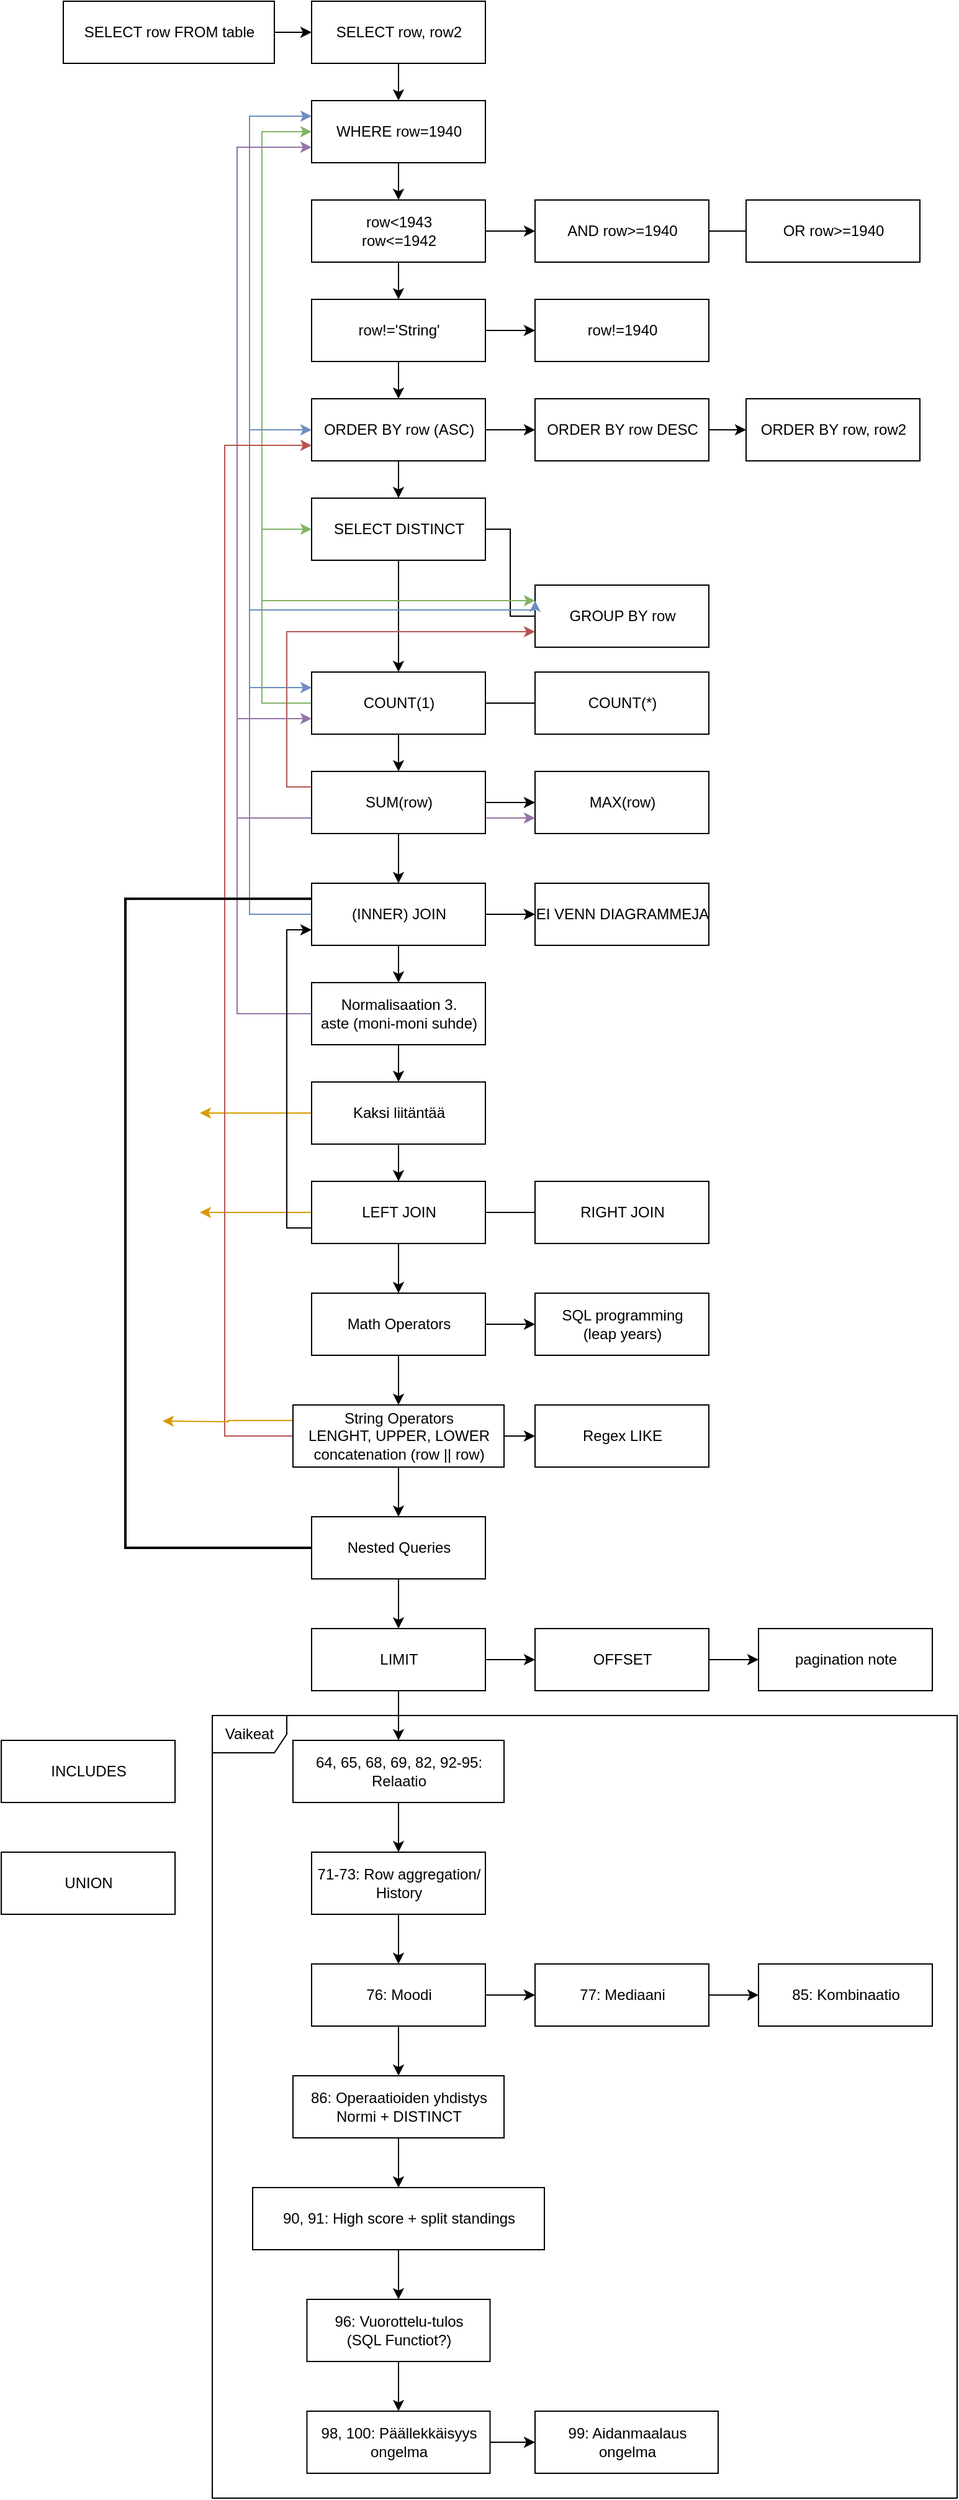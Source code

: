 <mxfile version="13.1.2" type="github"><diagram id="fe1K0F_nXyiXbVtPYHSq" name="Page-1"><mxGraphModel dx="1422" dy="763" grid="1" gridSize="10" guides="1" tooltips="1" connect="1" arrows="1" fold="1" page="1" pageScale="1" pageWidth="827" pageHeight="1169" math="0" shadow="0"><root><mxCell id="0"/><mxCell id="1" parent="0"/><mxCell id="Fb2leozM6I68TaSl_TNl-13" style="edgeStyle=orthogonalEdgeStyle;rounded=0;orthogonalLoop=1;jettySize=auto;html=1;exitX=1;exitY=0.5;exitDx=0;exitDy=0;entryX=0;entryY=0.5;entryDx=0;entryDy=0;" edge="1" parent="1" source="Fb2leozM6I68TaSl_TNl-1" target="Fb2leozM6I68TaSl_TNl-2"><mxGeometry relative="1" as="geometry"/></mxCell><mxCell id="Fb2leozM6I68TaSl_TNl-1" value="SELECT row FROM table" style="html=1;" vertex="1" parent="1"><mxGeometry x="80" y="200" width="170" height="50" as="geometry"/></mxCell><mxCell id="Fb2leozM6I68TaSl_TNl-14" style="edgeStyle=orthogonalEdgeStyle;rounded=0;orthogonalLoop=1;jettySize=auto;html=1;exitX=0.5;exitY=1;exitDx=0;exitDy=0;entryX=0.5;entryY=0;entryDx=0;entryDy=0;" edge="1" parent="1" source="Fb2leozM6I68TaSl_TNl-2" target="Fb2leozM6I68TaSl_TNl-3"><mxGeometry relative="1" as="geometry"/></mxCell><mxCell id="Fb2leozM6I68TaSl_TNl-2" value="SELECT row, row2" style="html=1;" vertex="1" parent="1"><mxGeometry x="280" y="200" width="140" height="50" as="geometry"/></mxCell><mxCell id="Fb2leozM6I68TaSl_TNl-16" style="edgeStyle=orthogonalEdgeStyle;rounded=0;orthogonalLoop=1;jettySize=auto;html=1;exitX=0.5;exitY=1;exitDx=0;exitDy=0;entryX=0.5;entryY=0;entryDx=0;entryDy=0;" edge="1" parent="1" source="Fb2leozM6I68TaSl_TNl-3" target="Fb2leozM6I68TaSl_TNl-4"><mxGeometry relative="1" as="geometry"/></mxCell><mxCell id="Fb2leozM6I68TaSl_TNl-3" value="WHERE row=1940" style="html=1;" vertex="1" parent="1"><mxGeometry x="280" y="280" width="140" height="50" as="geometry"/></mxCell><mxCell id="Fb2leozM6I68TaSl_TNl-17" style="edgeStyle=orthogonalEdgeStyle;rounded=0;orthogonalLoop=1;jettySize=auto;html=1;exitX=1;exitY=0.5;exitDx=0;exitDy=0;entryX=0;entryY=0.5;entryDx=0;entryDy=0;" edge="1" parent="1" source="Fb2leozM6I68TaSl_TNl-4" target="Fb2leozM6I68TaSl_TNl-5"><mxGeometry relative="1" as="geometry"/></mxCell><mxCell id="Fb2leozM6I68TaSl_TNl-18" style="edgeStyle=orthogonalEdgeStyle;rounded=0;orthogonalLoop=1;jettySize=auto;html=1;exitX=0.5;exitY=1;exitDx=0;exitDy=0;entryX=0.5;entryY=0;entryDx=0;entryDy=0;" edge="1" parent="1" source="Fb2leozM6I68TaSl_TNl-4" target="Fb2leozM6I68TaSl_TNl-6"><mxGeometry relative="1" as="geometry"/></mxCell><mxCell id="Fb2leozM6I68TaSl_TNl-4" value="row&amp;lt;1943&lt;br&gt;row&amp;lt;=1942" style="html=1;" vertex="1" parent="1"><mxGeometry x="280" y="360" width="140" height="50" as="geometry"/></mxCell><mxCell id="Fb2leozM6I68TaSl_TNl-26" style="edgeStyle=orthogonalEdgeStyle;rounded=0;orthogonalLoop=1;jettySize=auto;html=1;exitX=1;exitY=0.5;exitDx=0;exitDy=0;entryX=0;entryY=0.5;entryDx=0;entryDy=0;endArrow=none;endFill=0;" edge="1" parent="1" source="Fb2leozM6I68TaSl_TNl-5" target="Fb2leozM6I68TaSl_TNl-25"><mxGeometry relative="1" as="geometry"/></mxCell><mxCell id="Fb2leozM6I68TaSl_TNl-5" value="AND row&amp;gt;=1940" style="html=1;" vertex="1" parent="1"><mxGeometry x="460" y="360" width="140" height="50" as="geometry"/></mxCell><mxCell id="Fb2leozM6I68TaSl_TNl-19" style="edgeStyle=orthogonalEdgeStyle;rounded=0;orthogonalLoop=1;jettySize=auto;html=1;exitX=1;exitY=0.5;exitDx=0;exitDy=0;entryX=0;entryY=0.5;entryDx=0;entryDy=0;" edge="1" parent="1" source="Fb2leozM6I68TaSl_TNl-6" target="Fb2leozM6I68TaSl_TNl-7"><mxGeometry relative="1" as="geometry"/></mxCell><mxCell id="Fb2leozM6I68TaSl_TNl-20" style="edgeStyle=orthogonalEdgeStyle;rounded=0;orthogonalLoop=1;jettySize=auto;html=1;exitX=0.5;exitY=1;exitDx=0;exitDy=0;entryX=0.5;entryY=0;entryDx=0;entryDy=0;" edge="1" parent="1" source="Fb2leozM6I68TaSl_TNl-6" target="Fb2leozM6I68TaSl_TNl-8"><mxGeometry relative="1" as="geometry"/></mxCell><mxCell id="Fb2leozM6I68TaSl_TNl-6" value="row!='String'" style="html=1;" vertex="1" parent="1"><mxGeometry x="280" y="440" width="140" height="50" as="geometry"/></mxCell><mxCell id="Fb2leozM6I68TaSl_TNl-7" value="row!=1940" style="html=1;" vertex="1" parent="1"><mxGeometry x="460" y="440" width="140" height="50" as="geometry"/></mxCell><mxCell id="Fb2leozM6I68TaSl_TNl-21" style="edgeStyle=orthogonalEdgeStyle;rounded=0;orthogonalLoop=1;jettySize=auto;html=1;exitX=1;exitY=0.5;exitDx=0;exitDy=0;entryX=0;entryY=0.5;entryDx=0;entryDy=0;" edge="1" parent="1" source="Fb2leozM6I68TaSl_TNl-8" target="Fb2leozM6I68TaSl_TNl-9"><mxGeometry relative="1" as="geometry"/></mxCell><mxCell id="Fb2leozM6I68TaSl_TNl-23" style="edgeStyle=orthogonalEdgeStyle;rounded=0;orthogonalLoop=1;jettySize=auto;html=1;exitX=0.5;exitY=1;exitDx=0;exitDy=0;entryX=0.5;entryY=0;entryDx=0;entryDy=0;" edge="1" parent="1" source="Fb2leozM6I68TaSl_TNl-8" target="Fb2leozM6I68TaSl_TNl-11"><mxGeometry relative="1" as="geometry"/></mxCell><mxCell id="Fb2leozM6I68TaSl_TNl-8" value="ORDER BY row (ASC)" style="html=1;" vertex="1" parent="1"><mxGeometry x="280" y="520" width="140" height="50" as="geometry"/></mxCell><mxCell id="Fb2leozM6I68TaSl_TNl-22" style="edgeStyle=orthogonalEdgeStyle;rounded=0;orthogonalLoop=1;jettySize=auto;html=1;exitX=1;exitY=0.5;exitDx=0;exitDy=0;entryX=0;entryY=0.5;entryDx=0;entryDy=0;" edge="1" parent="1" source="Fb2leozM6I68TaSl_TNl-9" target="Fb2leozM6I68TaSl_TNl-10"><mxGeometry relative="1" as="geometry"/></mxCell><mxCell id="Fb2leozM6I68TaSl_TNl-9" value="ORDER BY row DESC" style="html=1;" vertex="1" parent="1"><mxGeometry x="460" y="520" width="140" height="50" as="geometry"/></mxCell><mxCell id="Fb2leozM6I68TaSl_TNl-10" value="ORDER BY row, row2" style="html=1;" vertex="1" parent="1"><mxGeometry x="630" y="520" width="140" height="50" as="geometry"/></mxCell><mxCell id="Fb2leozM6I68TaSl_TNl-24" style="edgeStyle=orthogonalEdgeStyle;rounded=0;orthogonalLoop=1;jettySize=auto;html=1;exitX=1;exitY=0.5;exitDx=0;exitDy=0;entryX=0;entryY=0.5;entryDx=0;entryDy=0;endArrow=none;endFill=0;" edge="1" parent="1" source="Fb2leozM6I68TaSl_TNl-11" target="Fb2leozM6I68TaSl_TNl-12"><mxGeometry relative="1" as="geometry"/></mxCell><mxCell id="Fb2leozM6I68TaSl_TNl-28" style="edgeStyle=orthogonalEdgeStyle;rounded=0;orthogonalLoop=1;jettySize=auto;html=1;exitX=0.5;exitY=1;exitDx=0;exitDy=0;entryX=0.5;entryY=0;entryDx=0;entryDy=0;endArrow=classic;endFill=1;" edge="1" parent="1" source="Fb2leozM6I68TaSl_TNl-11" target="Fb2leozM6I68TaSl_TNl-27"><mxGeometry relative="1" as="geometry"/></mxCell><mxCell id="Fb2leozM6I68TaSl_TNl-11" value="SELECT DISTINCT" style="html=1;" vertex="1" parent="1"><mxGeometry x="280" y="600" width="140" height="50" as="geometry"/></mxCell><mxCell id="Fb2leozM6I68TaSl_TNl-12" value="GROUP BY row" style="html=1;" vertex="1" parent="1"><mxGeometry x="460" y="670" width="140" height="50" as="geometry"/></mxCell><mxCell id="Fb2leozM6I68TaSl_TNl-25" value="OR row&amp;gt;=1940" style="html=1;" vertex="1" parent="1"><mxGeometry x="630" y="360" width="140" height="50" as="geometry"/></mxCell><mxCell id="Fb2leozM6I68TaSl_TNl-30" style="edgeStyle=orthogonalEdgeStyle;rounded=0;orthogonalLoop=1;jettySize=auto;html=1;exitX=1;exitY=0.5;exitDx=0;exitDy=0;entryX=0;entryY=0.5;entryDx=0;entryDy=0;endArrow=none;endFill=0;" edge="1" parent="1" source="Fb2leozM6I68TaSl_TNl-27" target="Fb2leozM6I68TaSl_TNl-29"><mxGeometry relative="1" as="geometry"/></mxCell><mxCell id="Fb2leozM6I68TaSl_TNl-31" style="edgeStyle=orthogonalEdgeStyle;rounded=0;orthogonalLoop=1;jettySize=auto;html=1;exitX=0;exitY=0.5;exitDx=0;exitDy=0;entryX=0;entryY=0.5;entryDx=0;entryDy=0;endArrow=classic;endFill=1;fillColor=#d5e8d4;strokeColor=#82b366;" edge="1" parent="1" source="Fb2leozM6I68TaSl_TNl-27" target="Fb2leozM6I68TaSl_TNl-3"><mxGeometry relative="1" as="geometry"><Array as="points"><mxPoint x="240" y="765"/><mxPoint x="240" y="305"/></Array></mxGeometry></mxCell><mxCell id="Fb2leozM6I68TaSl_TNl-33" style="edgeStyle=orthogonalEdgeStyle;rounded=0;orthogonalLoop=1;jettySize=auto;html=1;exitX=0.5;exitY=1;exitDx=0;exitDy=0;entryX=0.5;entryY=0;entryDx=0;entryDy=0;endArrow=classic;endFill=1;" edge="1" parent="1" source="Fb2leozM6I68TaSl_TNl-27" target="Fb2leozM6I68TaSl_TNl-32"><mxGeometry relative="1" as="geometry"/></mxCell><mxCell id="Fb2leozM6I68TaSl_TNl-37" style="edgeStyle=orthogonalEdgeStyle;rounded=0;orthogonalLoop=1;jettySize=auto;html=1;exitX=0;exitY=0.5;exitDx=0;exitDy=0;entryX=0;entryY=0.5;entryDx=0;entryDy=0;endArrow=classic;endFill=1;fillColor=#d5e8d4;strokeColor=#82b366;" edge="1" parent="1" source="Fb2leozM6I68TaSl_TNl-27" target="Fb2leozM6I68TaSl_TNl-11"><mxGeometry relative="1" as="geometry"><Array as="points"><mxPoint x="240" y="765"/><mxPoint x="240" y="625"/></Array></mxGeometry></mxCell><mxCell id="Fb2leozM6I68TaSl_TNl-39" style="edgeStyle=orthogonalEdgeStyle;rounded=0;orthogonalLoop=1;jettySize=auto;html=1;exitX=0;exitY=0.5;exitDx=0;exitDy=0;entryX=0;entryY=0.25;entryDx=0;entryDy=0;endArrow=classic;endFill=1;fillColor=#d5e8d4;strokeColor=#82b366;" edge="1" parent="1" source="Fb2leozM6I68TaSl_TNl-27" target="Fb2leozM6I68TaSl_TNl-12"><mxGeometry relative="1" as="geometry"><Array as="points"><mxPoint x="240" y="765"/><mxPoint x="240" y="683"/></Array></mxGeometry></mxCell><mxCell id="Fb2leozM6I68TaSl_TNl-27" value="COUNT(1)" style="html=1;" vertex="1" parent="1"><mxGeometry x="280" y="740" width="140" height="50" as="geometry"/></mxCell><mxCell id="Fb2leozM6I68TaSl_TNl-29" value="COUNT(*)" style="html=1;" vertex="1" parent="1"><mxGeometry x="460" y="740" width="140" height="50" as="geometry"/></mxCell><mxCell id="Fb2leozM6I68TaSl_TNl-35" style="edgeStyle=orthogonalEdgeStyle;rounded=0;orthogonalLoop=1;jettySize=auto;html=1;exitX=1;exitY=0.5;exitDx=0;exitDy=0;entryX=0;entryY=0.5;entryDx=0;entryDy=0;endArrow=classic;endFill=1;" edge="1" parent="1" source="Fb2leozM6I68TaSl_TNl-32" target="Fb2leozM6I68TaSl_TNl-34"><mxGeometry relative="1" as="geometry"/></mxCell><mxCell id="Fb2leozM6I68TaSl_TNl-40" style="edgeStyle=orthogonalEdgeStyle;rounded=0;orthogonalLoop=1;jettySize=auto;html=1;exitX=0;exitY=0.25;exitDx=0;exitDy=0;entryX=0;entryY=0.75;entryDx=0;entryDy=0;endArrow=classic;endFill=1;fillColor=#f8cecc;strokeColor=#b85450;" edge="1" parent="1" source="Fb2leozM6I68TaSl_TNl-32" target="Fb2leozM6I68TaSl_TNl-12"><mxGeometry relative="1" as="geometry"/></mxCell><mxCell id="Fb2leozM6I68TaSl_TNl-42" style="edgeStyle=orthogonalEdgeStyle;rounded=0;orthogonalLoop=1;jettySize=auto;html=1;exitX=0.5;exitY=1;exitDx=0;exitDy=0;entryX=0.5;entryY=0;entryDx=0;entryDy=0;endArrow=classic;endFill=1;" edge="1" parent="1" source="Fb2leozM6I68TaSl_TNl-32" target="Fb2leozM6I68TaSl_TNl-41"><mxGeometry relative="1" as="geometry"/></mxCell><mxCell id="Fb2leozM6I68TaSl_TNl-34" value="MAX(row)" style="html=1;" vertex="1" parent="1"><mxGeometry x="460" y="820" width="140" height="50" as="geometry"/></mxCell><mxCell id="Fb2leozM6I68TaSl_TNl-43" style="edgeStyle=orthogonalEdgeStyle;rounded=0;orthogonalLoop=1;jettySize=auto;html=1;exitX=0;exitY=0.5;exitDx=0;exitDy=0;entryX=0;entryY=0.25;entryDx=0;entryDy=0;endArrow=classic;endFill=1;fillColor=#dae8fc;strokeColor=#6c8ebf;" edge="1" parent="1" source="Fb2leozM6I68TaSl_TNl-41" target="Fb2leozM6I68TaSl_TNl-3"><mxGeometry relative="1" as="geometry"><Array as="points"><mxPoint x="230" y="935"/><mxPoint x="230" y="293"/></Array></mxGeometry></mxCell><mxCell id="Fb2leozM6I68TaSl_TNl-44" style="edgeStyle=orthogonalEdgeStyle;rounded=0;orthogonalLoop=1;jettySize=auto;html=1;exitX=0;exitY=0.5;exitDx=0;exitDy=0;entryX=0;entryY=0.5;entryDx=0;entryDy=0;endArrow=classic;endFill=1;fillColor=#dae8fc;strokeColor=#6c8ebf;" edge="1" parent="1" source="Fb2leozM6I68TaSl_TNl-41" target="Fb2leozM6I68TaSl_TNl-8"><mxGeometry relative="1" as="geometry"><Array as="points"><mxPoint x="230" y="935"/><mxPoint x="230" y="545"/></Array></mxGeometry></mxCell><mxCell id="Fb2leozM6I68TaSl_TNl-45" style="edgeStyle=orthogonalEdgeStyle;rounded=0;orthogonalLoop=1;jettySize=auto;html=1;exitX=0;exitY=0.5;exitDx=0;exitDy=0;entryX=0;entryY=0.25;entryDx=0;entryDy=0;endArrow=classic;endFill=1;fillColor=#dae8fc;strokeColor=#6c8ebf;" edge="1" parent="1" source="Fb2leozM6I68TaSl_TNl-41" target="Fb2leozM6I68TaSl_TNl-12"><mxGeometry relative="1" as="geometry"><Array as="points"><mxPoint x="230" y="935"/><mxPoint x="230" y="690"/><mxPoint x="460" y="690"/></Array></mxGeometry></mxCell><mxCell id="Fb2leozM6I68TaSl_TNl-46" style="edgeStyle=orthogonalEdgeStyle;rounded=0;orthogonalLoop=1;jettySize=auto;html=1;exitX=0;exitY=0.5;exitDx=0;exitDy=0;entryX=0;entryY=0.25;entryDx=0;entryDy=0;endArrow=classic;endFill=1;fillColor=#dae8fc;strokeColor=#6c8ebf;" edge="1" parent="1" source="Fb2leozM6I68TaSl_TNl-41" target="Fb2leozM6I68TaSl_TNl-27"><mxGeometry relative="1" as="geometry"><Array as="points"><mxPoint x="230" y="935"/><mxPoint x="230" y="753"/></Array></mxGeometry></mxCell><mxCell id="Fb2leozM6I68TaSl_TNl-48" style="edgeStyle=orthogonalEdgeStyle;rounded=0;orthogonalLoop=1;jettySize=auto;html=1;exitX=0.5;exitY=1;exitDx=0;exitDy=0;entryX=0.5;entryY=0;entryDx=0;entryDy=0;endArrow=classic;endFill=1;" edge="1" parent="1" source="Fb2leozM6I68TaSl_TNl-41" target="Fb2leozM6I68TaSl_TNl-47"><mxGeometry relative="1" as="geometry"/></mxCell><mxCell id="Fb2leozM6I68TaSl_TNl-93" style="edgeStyle=orthogonalEdgeStyle;rounded=0;orthogonalLoop=1;jettySize=auto;html=1;exitX=1;exitY=0.5;exitDx=0;exitDy=0;entryX=0;entryY=0.5;entryDx=0;entryDy=0;endArrow=classic;endFill=1;strokeWidth=1;" edge="1" parent="1" source="Fb2leozM6I68TaSl_TNl-41" target="Fb2leozM6I68TaSl_TNl-92"><mxGeometry relative="1" as="geometry"/></mxCell><mxCell id="Fb2leozM6I68TaSl_TNl-41" value="(INNER) JOIN" style="html=1;" vertex="1" parent="1"><mxGeometry x="280" y="910" width="140" height="50" as="geometry"/></mxCell><mxCell id="Fb2leozM6I68TaSl_TNl-49" style="edgeStyle=orthogonalEdgeStyle;rounded=0;orthogonalLoop=1;jettySize=auto;html=1;exitX=0;exitY=0.5;exitDx=0;exitDy=0;entryX=0;entryY=0.75;entryDx=0;entryDy=0;endArrow=classic;endFill=1;fillColor=#e1d5e7;strokeColor=#9673a6;" edge="1" parent="1" source="Fb2leozM6I68TaSl_TNl-47" target="Fb2leozM6I68TaSl_TNl-3"><mxGeometry relative="1" as="geometry"><Array as="points"><mxPoint x="220" y="1015"/><mxPoint x="220" y="318"/></Array></mxGeometry></mxCell><mxCell id="Fb2leozM6I68TaSl_TNl-50" style="edgeStyle=orthogonalEdgeStyle;rounded=0;orthogonalLoop=1;jettySize=auto;html=1;exitX=0;exitY=0.5;exitDx=0;exitDy=0;entryX=0;entryY=0.75;entryDx=0;entryDy=0;endArrow=classic;endFill=1;fillColor=#e1d5e7;strokeColor=#9673a6;" edge="1" parent="1" source="Fb2leozM6I68TaSl_TNl-47" target="Fb2leozM6I68TaSl_TNl-27"><mxGeometry relative="1" as="geometry"><Array as="points"><mxPoint x="220" y="1015"/><mxPoint x="220" y="778"/></Array></mxGeometry></mxCell><mxCell id="Fb2leozM6I68TaSl_TNl-51" style="edgeStyle=orthogonalEdgeStyle;rounded=0;orthogonalLoop=1;jettySize=auto;html=1;exitX=0;exitY=0.5;exitDx=0;exitDy=0;entryX=0;entryY=0.75;entryDx=0;entryDy=0;endArrow=classic;endFill=1;fillColor=#e1d5e7;strokeColor=#9673a6;" edge="1" parent="1" source="Fb2leozM6I68TaSl_TNl-47" target="Fb2leozM6I68TaSl_TNl-34"><mxGeometry relative="1" as="geometry"><Array as="points"><mxPoint x="220" y="1015"/><mxPoint x="220" y="858"/></Array></mxGeometry></mxCell><mxCell id="Fb2leozM6I68TaSl_TNl-53" style="edgeStyle=orthogonalEdgeStyle;rounded=0;orthogonalLoop=1;jettySize=auto;html=1;exitX=0.5;exitY=1;exitDx=0;exitDy=0;entryX=0.5;entryY=0;entryDx=0;entryDy=0;endArrow=classic;endFill=1;" edge="1" parent="1" source="Fb2leozM6I68TaSl_TNl-47" target="Fb2leozM6I68TaSl_TNl-52"><mxGeometry relative="1" as="geometry"/></mxCell><mxCell id="Fb2leozM6I68TaSl_TNl-47" value="&lt;div&gt;Normalisaation 3.&lt;/div&gt;&lt;div&gt;aste (moni-moni suhde)&lt;br&gt;&lt;/div&gt;" style="html=1;" vertex="1" parent="1"><mxGeometry x="280" y="990" width="140" height="50" as="geometry"/></mxCell><mxCell id="Fb2leozM6I68TaSl_TNl-32" value="SUM(row)" style="html=1;" vertex="1" parent="1"><mxGeometry x="280" y="820" width="140" height="50" as="geometry"/></mxCell><mxCell id="Fb2leozM6I68TaSl_TNl-54" style="edgeStyle=orthogonalEdgeStyle;rounded=0;orthogonalLoop=1;jettySize=auto;html=1;exitX=0;exitY=0.5;exitDx=0;exitDy=0;endArrow=classic;endFill=1;fillColor=#ffe6cc;strokeColor=#d79b00;" edge="1" parent="1" source="Fb2leozM6I68TaSl_TNl-52"><mxGeometry relative="1" as="geometry"><mxPoint x="190" y="1095" as="targetPoint"/></mxGeometry></mxCell><mxCell id="Fb2leozM6I68TaSl_TNl-56" style="edgeStyle=orthogonalEdgeStyle;rounded=0;orthogonalLoop=1;jettySize=auto;html=1;exitX=0.5;exitY=1;exitDx=0;exitDy=0;endArrow=classic;endFill=1;" edge="1" parent="1" source="Fb2leozM6I68TaSl_TNl-52" target="Fb2leozM6I68TaSl_TNl-55"><mxGeometry relative="1" as="geometry"/></mxCell><mxCell id="Fb2leozM6I68TaSl_TNl-52" value="Kaksi liitäntää" style="html=1;" vertex="1" parent="1"><mxGeometry x="280" y="1070" width="140" height="50" as="geometry"/></mxCell><mxCell id="Fb2leozM6I68TaSl_TNl-57" style="edgeStyle=orthogonalEdgeStyle;rounded=0;orthogonalLoop=1;jettySize=auto;html=1;exitX=0;exitY=0.5;exitDx=0;exitDy=0;endArrow=classic;endFill=1;fillColor=#ffe6cc;strokeColor=#d79b00;" edge="1" parent="1" source="Fb2leozM6I68TaSl_TNl-55"><mxGeometry relative="1" as="geometry"><mxPoint x="190" y="1175" as="targetPoint"/></mxGeometry></mxCell><mxCell id="Fb2leozM6I68TaSl_TNl-58" style="edgeStyle=orthogonalEdgeStyle;rounded=0;orthogonalLoop=1;jettySize=auto;html=1;exitX=0;exitY=0.75;exitDx=0;exitDy=0;entryX=0;entryY=0.75;entryDx=0;entryDy=0;endArrow=classic;endFill=1;" edge="1" parent="1" source="Fb2leozM6I68TaSl_TNl-55" target="Fb2leozM6I68TaSl_TNl-41"><mxGeometry relative="1" as="geometry"/></mxCell><mxCell id="Fb2leozM6I68TaSl_TNl-60" style="edgeStyle=orthogonalEdgeStyle;rounded=0;orthogonalLoop=1;jettySize=auto;html=1;exitX=1;exitY=0.5;exitDx=0;exitDy=0;entryX=0;entryY=0.5;entryDx=0;entryDy=0;endArrow=none;endFill=0;" edge="1" parent="1" source="Fb2leozM6I68TaSl_TNl-55" target="Fb2leozM6I68TaSl_TNl-59"><mxGeometry relative="1" as="geometry"/></mxCell><mxCell id="Fb2leozM6I68TaSl_TNl-62" style="edgeStyle=orthogonalEdgeStyle;rounded=0;orthogonalLoop=1;jettySize=auto;html=1;exitX=0.5;exitY=1;exitDx=0;exitDy=0;entryX=0.5;entryY=0;entryDx=0;entryDy=0;endArrow=classic;endFill=1;" edge="1" parent="1" source="Fb2leozM6I68TaSl_TNl-55" target="Fb2leozM6I68TaSl_TNl-61"><mxGeometry relative="1" as="geometry"/></mxCell><mxCell id="Fb2leozM6I68TaSl_TNl-55" value="LEFT JOIN" style="html=1;" vertex="1" parent="1"><mxGeometry x="280" y="1150" width="140" height="50" as="geometry"/></mxCell><mxCell id="Fb2leozM6I68TaSl_TNl-59" value="RIGHT JOIN" style="html=1;" vertex="1" parent="1"><mxGeometry x="460" y="1150" width="140" height="50" as="geometry"/></mxCell><mxCell id="Fb2leozM6I68TaSl_TNl-64" style="edgeStyle=orthogonalEdgeStyle;rounded=0;orthogonalLoop=1;jettySize=auto;html=1;exitX=0.5;exitY=1;exitDx=0;exitDy=0;entryX=0.5;entryY=0;entryDx=0;entryDy=0;endArrow=classic;endFill=1;" edge="1" parent="1" source="Fb2leozM6I68TaSl_TNl-61" target="Fb2leozM6I68TaSl_TNl-63"><mxGeometry relative="1" as="geometry"/></mxCell><mxCell id="Fb2leozM6I68TaSl_TNl-68" style="edgeStyle=orthogonalEdgeStyle;rounded=0;orthogonalLoop=1;jettySize=auto;html=1;exitX=1;exitY=0.5;exitDx=0;exitDy=0;entryX=0;entryY=0.5;entryDx=0;entryDy=0;endArrow=classic;endFill=1;" edge="1" parent="1" source="Fb2leozM6I68TaSl_TNl-61" target="Fb2leozM6I68TaSl_TNl-67"><mxGeometry relative="1" as="geometry"/></mxCell><mxCell id="Fb2leozM6I68TaSl_TNl-61" value="Math Operators" style="html=1;" vertex="1" parent="1"><mxGeometry x="280" y="1240" width="140" height="50" as="geometry"/></mxCell><mxCell id="Fb2leozM6I68TaSl_TNl-65" style="edgeStyle=orthogonalEdgeStyle;rounded=0;orthogonalLoop=1;jettySize=auto;html=1;exitX=0;exitY=0.5;exitDx=0;exitDy=0;entryX=0;entryY=0.75;entryDx=0;entryDy=0;endArrow=classic;endFill=1;fillColor=#f8cecc;strokeColor=#b85450;" edge="1" parent="1" source="Fb2leozM6I68TaSl_TNl-63" target="Fb2leozM6I68TaSl_TNl-8"><mxGeometry relative="1" as="geometry"><Array as="points"><mxPoint x="210" y="1355"/><mxPoint x="210" y="558"/></Array></mxGeometry></mxCell><mxCell id="Fb2leozM6I68TaSl_TNl-66" style="edgeStyle=orthogonalEdgeStyle;rounded=0;orthogonalLoop=1;jettySize=auto;html=1;exitX=0;exitY=0.25;exitDx=0;exitDy=0;endArrow=classic;endFill=1;fillColor=#ffe6cc;strokeColor=#d79b00;" edge="1" parent="1" source="Fb2leozM6I68TaSl_TNl-63"><mxGeometry relative="1" as="geometry"><mxPoint x="160" y="1343" as="targetPoint"/></mxGeometry></mxCell><mxCell id="Fb2leozM6I68TaSl_TNl-70" style="edgeStyle=orthogonalEdgeStyle;rounded=0;orthogonalLoop=1;jettySize=auto;html=1;exitX=0.5;exitY=1;exitDx=0;exitDy=0;entryX=0.5;entryY=0;entryDx=0;entryDy=0;endArrow=classic;endFill=1;" edge="1" parent="1" source="Fb2leozM6I68TaSl_TNl-63" target="Fb2leozM6I68TaSl_TNl-69"><mxGeometry relative="1" as="geometry"/></mxCell><mxCell id="Fb2leozM6I68TaSl_TNl-79" style="edgeStyle=orthogonalEdgeStyle;rounded=0;orthogonalLoop=1;jettySize=auto;html=1;exitX=1;exitY=0.5;exitDx=0;exitDy=0;entryX=0;entryY=0.5;entryDx=0;entryDy=0;endArrow=classic;endFill=1;strokeWidth=1;" edge="1" parent="1" source="Fb2leozM6I68TaSl_TNl-63" target="Fb2leozM6I68TaSl_TNl-78"><mxGeometry relative="1" as="geometry"/></mxCell><mxCell id="Fb2leozM6I68TaSl_TNl-63" value="String Operators&lt;br&gt;LENGHT, UPPER, LOWER&lt;br&gt;concatenation (row || row)" style="html=1;" vertex="1" parent="1"><mxGeometry x="265" y="1330" width="170" height="50" as="geometry"/></mxCell><mxCell id="Fb2leozM6I68TaSl_TNl-67" value="SQL programming&lt;br&gt;(leap years)" style="html=1;" vertex="1" parent="1"><mxGeometry x="460" y="1240" width="140" height="50" as="geometry"/></mxCell><mxCell id="Fb2leozM6I68TaSl_TNl-71" style="edgeStyle=orthogonalEdgeStyle;rounded=0;orthogonalLoop=1;jettySize=auto;html=1;exitX=0;exitY=0.5;exitDx=0;exitDy=0;entryX=0;entryY=0.25;entryDx=0;entryDy=0;endArrow=none;endFill=0;strokeWidth=2;" edge="1" parent="1" source="Fb2leozM6I68TaSl_TNl-69" target="Fb2leozM6I68TaSl_TNl-41"><mxGeometry relative="1" as="geometry"><Array as="points"><mxPoint x="130" y="1445"/><mxPoint x="130" y="923"/></Array></mxGeometry></mxCell><mxCell id="Fb2leozM6I68TaSl_TNl-73" style="edgeStyle=orthogonalEdgeStyle;rounded=0;orthogonalLoop=1;jettySize=auto;html=1;exitX=0.5;exitY=1;exitDx=0;exitDy=0;entryX=0.5;entryY=0;entryDx=0;entryDy=0;endArrow=classic;endFill=1;strokeWidth=1;" edge="1" parent="1" source="Fb2leozM6I68TaSl_TNl-69" target="Fb2leozM6I68TaSl_TNl-72"><mxGeometry relative="1" as="geometry"/></mxCell><mxCell id="Fb2leozM6I68TaSl_TNl-69" value="Nested Queries" style="html=1;" vertex="1" parent="1"><mxGeometry x="280" y="1420" width="140" height="50" as="geometry"/></mxCell><mxCell id="Fb2leozM6I68TaSl_TNl-75" style="edgeStyle=orthogonalEdgeStyle;rounded=0;orthogonalLoop=1;jettySize=auto;html=1;exitX=1;exitY=0.5;exitDx=0;exitDy=0;entryX=0;entryY=0.5;entryDx=0;entryDy=0;endArrow=classic;endFill=1;strokeWidth=1;" edge="1" parent="1" source="Fb2leozM6I68TaSl_TNl-72" target="Fb2leozM6I68TaSl_TNl-74"><mxGeometry relative="1" as="geometry"/></mxCell><mxCell id="Fb2leozM6I68TaSl_TNl-81" style="edgeStyle=orthogonalEdgeStyle;rounded=0;orthogonalLoop=1;jettySize=auto;html=1;exitX=0.5;exitY=1;exitDx=0;exitDy=0;entryX=0.5;entryY=0;entryDx=0;entryDy=0;endArrow=classic;endFill=1;strokeWidth=1;" edge="1" parent="1" source="Fb2leozM6I68TaSl_TNl-72" target="Fb2leozM6I68TaSl_TNl-80"><mxGeometry relative="1" as="geometry"/></mxCell><mxCell id="Fb2leozM6I68TaSl_TNl-72" value="LIMIT" style="html=1;" vertex="1" parent="1"><mxGeometry x="280" y="1510" width="140" height="50" as="geometry"/></mxCell><mxCell id="Fb2leozM6I68TaSl_TNl-77" style="edgeStyle=orthogonalEdgeStyle;rounded=0;orthogonalLoop=1;jettySize=auto;html=1;exitX=1;exitY=0.5;exitDx=0;exitDy=0;entryX=0;entryY=0.5;entryDx=0;entryDy=0;endArrow=classic;endFill=1;strokeWidth=1;" edge="1" parent="1" source="Fb2leozM6I68TaSl_TNl-74" target="Fb2leozM6I68TaSl_TNl-76"><mxGeometry relative="1" as="geometry"/></mxCell><mxCell id="Fb2leozM6I68TaSl_TNl-74" value="OFFSET" style="html=1;" vertex="1" parent="1"><mxGeometry x="460" y="1510" width="140" height="50" as="geometry"/></mxCell><mxCell id="Fb2leozM6I68TaSl_TNl-76" value="pagination note" style="html=1;" vertex="1" parent="1"><mxGeometry x="640" y="1510" width="140" height="50" as="geometry"/></mxCell><mxCell id="Fb2leozM6I68TaSl_TNl-78" value="Regex LIKE" style="html=1;" vertex="1" parent="1"><mxGeometry x="460" y="1330" width="140" height="50" as="geometry"/></mxCell><mxCell id="Fb2leozM6I68TaSl_TNl-83" style="edgeStyle=orthogonalEdgeStyle;rounded=0;orthogonalLoop=1;jettySize=auto;html=1;exitX=0.5;exitY=1;exitDx=0;exitDy=0;entryX=0.5;entryY=0;entryDx=0;entryDy=0;endArrow=classic;endFill=1;strokeWidth=1;" edge="1" parent="1" source="Fb2leozM6I68TaSl_TNl-80" target="Fb2leozM6I68TaSl_TNl-82"><mxGeometry relative="1" as="geometry"/></mxCell><mxCell id="Fb2leozM6I68TaSl_TNl-80" value="64, 65, 68, 69, 82, 92-95:&lt;br&gt; Relaatio" style="html=1;" vertex="1" parent="1"><mxGeometry x="265" y="1600" width="170" height="50" as="geometry"/></mxCell><mxCell id="Fb2leozM6I68TaSl_TNl-85" style="edgeStyle=orthogonalEdgeStyle;rounded=0;orthogonalLoop=1;jettySize=auto;html=1;exitX=0.5;exitY=1;exitDx=0;exitDy=0;entryX=0.5;entryY=0;entryDx=0;entryDy=0;endArrow=classic;endFill=1;strokeWidth=1;" edge="1" parent="1" source="Fb2leozM6I68TaSl_TNl-82" target="Fb2leozM6I68TaSl_TNl-84"><mxGeometry relative="1" as="geometry"/></mxCell><mxCell id="Fb2leozM6I68TaSl_TNl-82" value="71-73: Row aggregation/&lt;br&gt;History" style="html=1;" vertex="1" parent="1"><mxGeometry x="280" y="1690" width="140" height="50" as="geometry"/></mxCell><mxCell id="Fb2leozM6I68TaSl_TNl-87" style="edgeStyle=orthogonalEdgeStyle;rounded=0;orthogonalLoop=1;jettySize=auto;html=1;exitX=1;exitY=0.5;exitDx=0;exitDy=0;entryX=0;entryY=0.5;entryDx=0;entryDy=0;endArrow=classic;endFill=1;strokeWidth=1;" edge="1" parent="1" source="Fb2leozM6I68TaSl_TNl-84" target="Fb2leozM6I68TaSl_TNl-86"><mxGeometry relative="1" as="geometry"/></mxCell><mxCell id="Fb2leozM6I68TaSl_TNl-95" style="edgeStyle=orthogonalEdgeStyle;rounded=0;orthogonalLoop=1;jettySize=auto;html=1;exitX=0.5;exitY=1;exitDx=0;exitDy=0;entryX=0.5;entryY=0;entryDx=0;entryDy=0;endArrow=classic;endFill=1;strokeWidth=1;" edge="1" parent="1" source="Fb2leozM6I68TaSl_TNl-84" target="Fb2leozM6I68TaSl_TNl-91"><mxGeometry relative="1" as="geometry"/></mxCell><mxCell id="Fb2leozM6I68TaSl_TNl-84" value="76: Moodi" style="html=1;" vertex="1" parent="1"><mxGeometry x="280" y="1780" width="140" height="50" as="geometry"/></mxCell><mxCell id="Fb2leozM6I68TaSl_TNl-90" style="edgeStyle=orthogonalEdgeStyle;rounded=0;orthogonalLoop=1;jettySize=auto;html=1;exitX=1;exitY=0.5;exitDx=0;exitDy=0;entryX=0;entryY=0.5;entryDx=0;entryDy=0;endArrow=classic;endFill=1;strokeWidth=1;" edge="1" parent="1" source="Fb2leozM6I68TaSl_TNl-86" target="Fb2leozM6I68TaSl_TNl-89"><mxGeometry relative="1" as="geometry"/></mxCell><mxCell id="Fb2leozM6I68TaSl_TNl-86" value="77: Mediaani" style="html=1;" vertex="1" parent="1"><mxGeometry x="460" y="1780" width="140" height="50" as="geometry"/></mxCell><mxCell id="Fb2leozM6I68TaSl_TNl-88" value="INCLUDES" style="html=1;" vertex="1" parent="1"><mxGeometry x="30" y="1600" width="140" height="50" as="geometry"/></mxCell><mxCell id="Fb2leozM6I68TaSl_TNl-89" value="85: Kombinaatio" style="html=1;" vertex="1" parent="1"><mxGeometry x="640" y="1780" width="140" height="50" as="geometry"/></mxCell><mxCell id="Fb2leozM6I68TaSl_TNl-97" style="edgeStyle=orthogonalEdgeStyle;rounded=0;orthogonalLoop=1;jettySize=auto;html=1;exitX=0.5;exitY=1;exitDx=0;exitDy=0;entryX=0.5;entryY=0;entryDx=0;entryDy=0;endArrow=classic;endFill=1;strokeWidth=1;" edge="1" parent="1" source="Fb2leozM6I68TaSl_TNl-91" target="Fb2leozM6I68TaSl_TNl-96"><mxGeometry relative="1" as="geometry"/></mxCell><mxCell id="Fb2leozM6I68TaSl_TNl-91" value="86: Operaatioiden yhdistys&lt;br&gt;Normi + DISTINCT" style="html=1;" vertex="1" parent="1"><mxGeometry x="265" y="1870" width="170" height="50" as="geometry"/></mxCell><mxCell id="Fb2leozM6I68TaSl_TNl-92" value="EI VENN DIAGRAMMEJA" style="html=1;" vertex="1" parent="1"><mxGeometry x="460" y="910" width="140" height="50" as="geometry"/></mxCell><mxCell id="Fb2leozM6I68TaSl_TNl-94" value="UNION" style="html=1;" vertex="1" parent="1"><mxGeometry x="30" y="1690" width="140" height="50" as="geometry"/></mxCell><mxCell id="Fb2leozM6I68TaSl_TNl-99" style="edgeStyle=orthogonalEdgeStyle;rounded=0;orthogonalLoop=1;jettySize=auto;html=1;exitX=0.5;exitY=1;exitDx=0;exitDy=0;entryX=0.5;entryY=0;entryDx=0;entryDy=0;endArrow=classic;endFill=1;strokeWidth=1;" edge="1" parent="1" source="Fb2leozM6I68TaSl_TNl-96" target="Fb2leozM6I68TaSl_TNl-98"><mxGeometry relative="1" as="geometry"/></mxCell><mxCell id="Fb2leozM6I68TaSl_TNl-96" value="90, 91: High score + split standings" style="html=1;" vertex="1" parent="1"><mxGeometry x="232.5" y="1960" width="235" height="50" as="geometry"/></mxCell><mxCell id="Fb2leozM6I68TaSl_TNl-101" style="edgeStyle=orthogonalEdgeStyle;rounded=0;orthogonalLoop=1;jettySize=auto;html=1;exitX=0.5;exitY=1;exitDx=0;exitDy=0;entryX=0.5;entryY=0;entryDx=0;entryDy=0;endArrow=classic;endFill=1;strokeWidth=1;" edge="1" parent="1" source="Fb2leozM6I68TaSl_TNl-98" target="Fb2leozM6I68TaSl_TNl-100"><mxGeometry relative="1" as="geometry"/></mxCell><mxCell id="Fb2leozM6I68TaSl_TNl-98" value="96: Vuorottelu-tulos&lt;br&gt;(SQL Functiot?)" style="html=1;" vertex="1" parent="1"><mxGeometry x="276.25" y="2050" width="147.5" height="50" as="geometry"/></mxCell><mxCell id="Fb2leozM6I68TaSl_TNl-103" style="edgeStyle=orthogonalEdgeStyle;rounded=0;orthogonalLoop=1;jettySize=auto;html=1;exitX=1;exitY=0.5;exitDx=0;exitDy=0;entryX=0;entryY=0.5;entryDx=0;entryDy=0;endArrow=classic;endFill=1;strokeWidth=1;" edge="1" parent="1" source="Fb2leozM6I68TaSl_TNl-100" target="Fb2leozM6I68TaSl_TNl-102"><mxGeometry relative="1" as="geometry"/></mxCell><mxCell id="Fb2leozM6I68TaSl_TNl-100" value="98, 100: Päällekkäisyys&lt;br&gt;ongelma" style="html=1;" vertex="1" parent="1"><mxGeometry x="276.25" y="2140" width="147.5" height="50" as="geometry"/></mxCell><mxCell id="Fb2leozM6I68TaSl_TNl-102" value="99: Aidanmaalaus&lt;br&gt;ongelma" style="html=1;" vertex="1" parent="1"><mxGeometry x="460" y="2140" width="147.5" height="50" as="geometry"/></mxCell><mxCell id="Fb2leozM6I68TaSl_TNl-104" value="Vaikeat" style="shape=umlFrame;whiteSpace=wrap;html=1;" vertex="1" parent="1"><mxGeometry x="200" y="1580" width="600" height="630" as="geometry"/></mxCell></root></mxGraphModel></diagram></mxfile>